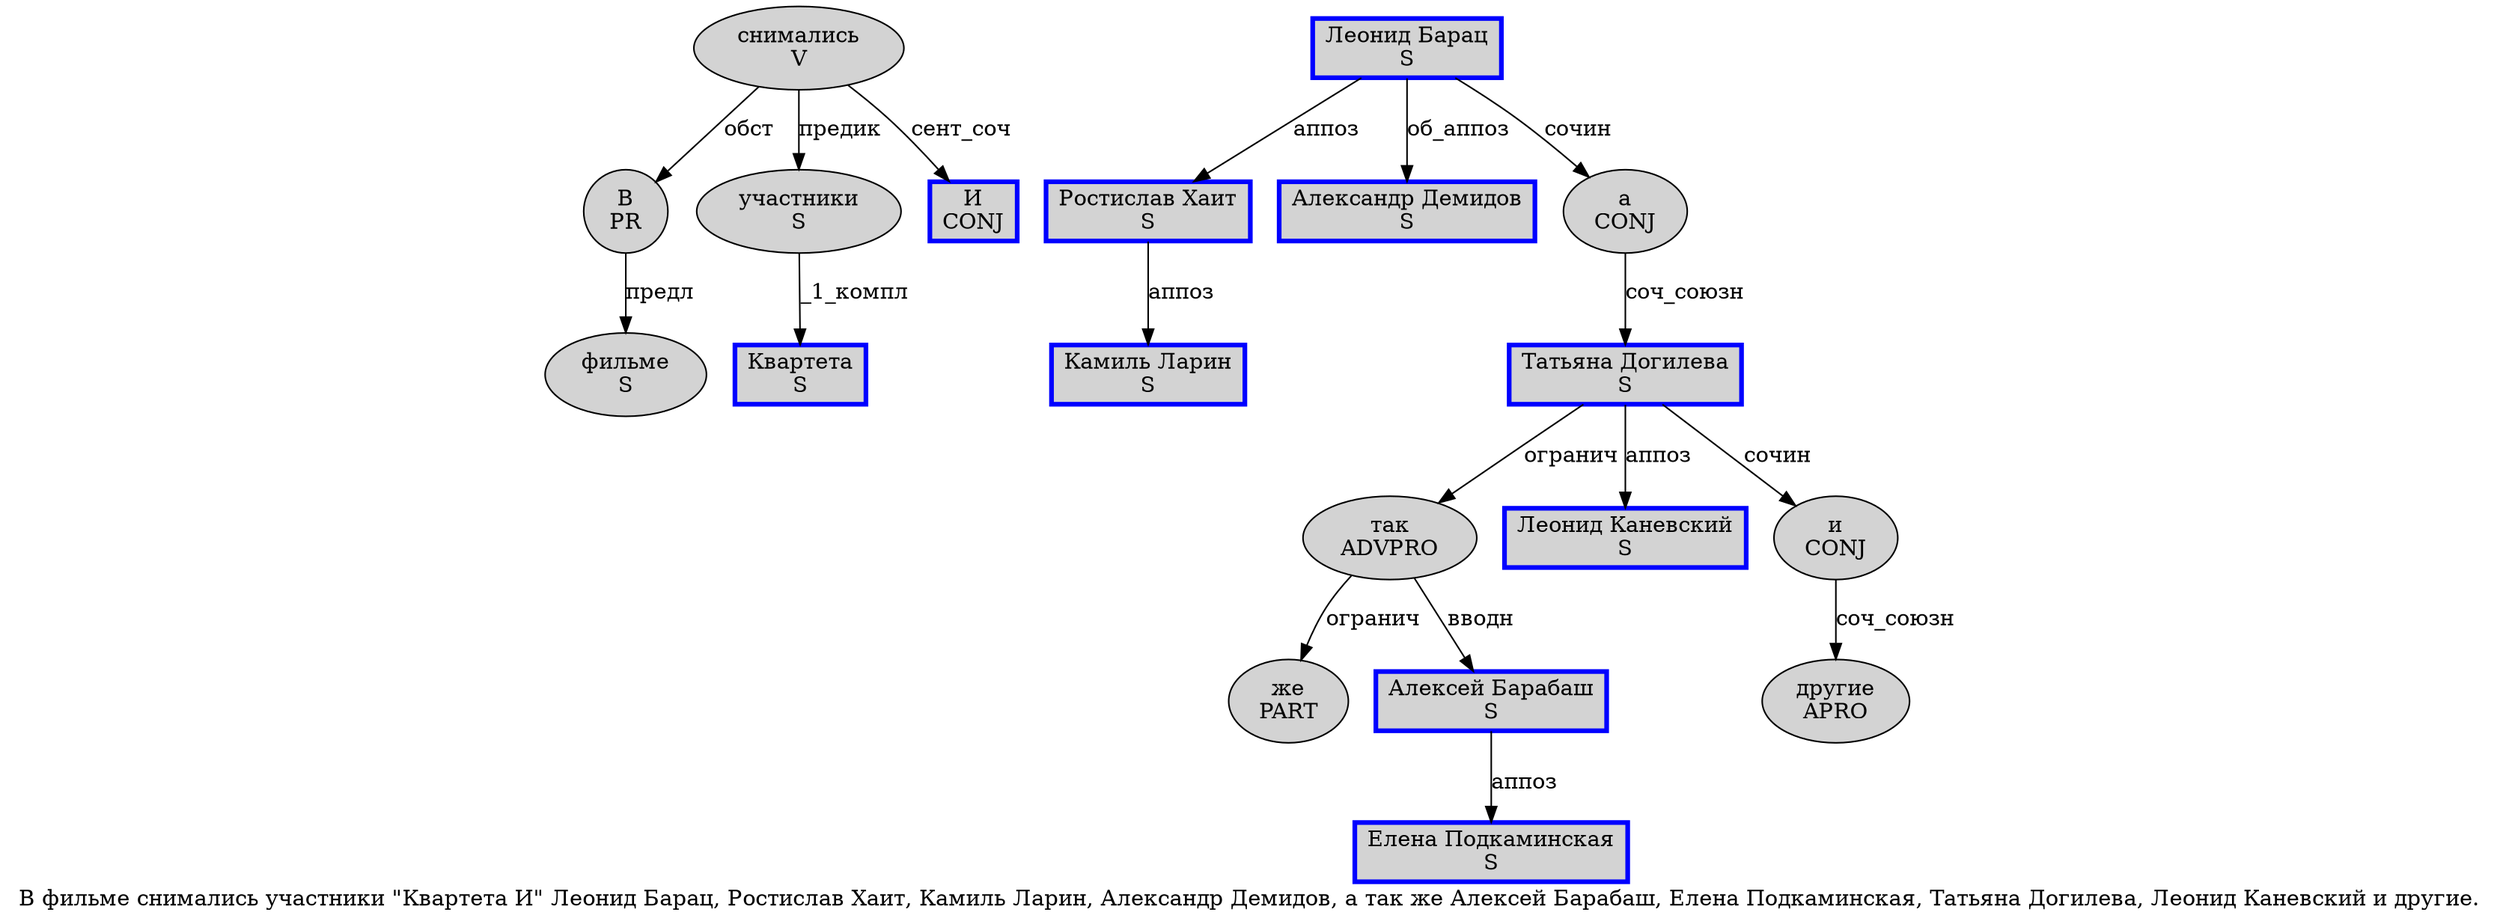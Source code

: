 digraph SENTENCE_1647 {
	graph [label="В фильме снимались участники \"Квартета И\" Леонид Барац, Ростислав Хаит, Камиль Ларин, Александр Демидов, а так же Алексей Барабаш, Елена Подкаминская, Татьяна Догилева, Леонид Каневский и другие."]
	node [style=filled]
		0 [label="В
PR" color="" fillcolor=lightgray penwidth=1 shape=ellipse]
		1 [label="фильме
S" color="" fillcolor=lightgray penwidth=1 shape=ellipse]
		2 [label="снимались
V" color="" fillcolor=lightgray penwidth=1 shape=ellipse]
		3 [label="участники
S" color="" fillcolor=lightgray penwidth=1 shape=ellipse]
		5 [label="Квартета
S" color=blue fillcolor=lightgray penwidth=3 shape=box]
		6 [label="И
CONJ" color=blue fillcolor=lightgray penwidth=3 shape=box]
		8 [label="Леонид Барац
S" color=blue fillcolor=lightgray penwidth=3 shape=box]
		10 [label="Ростислав Хаит
S" color=blue fillcolor=lightgray penwidth=3 shape=box]
		12 [label="Камиль Ларин
S" color=blue fillcolor=lightgray penwidth=3 shape=box]
		14 [label="Александр Демидов
S" color=blue fillcolor=lightgray penwidth=3 shape=box]
		16 [label="а
CONJ" color="" fillcolor=lightgray penwidth=1 shape=ellipse]
		17 [label="так
ADVPRO" color="" fillcolor=lightgray penwidth=1 shape=ellipse]
		18 [label="же
PART" color="" fillcolor=lightgray penwidth=1 shape=ellipse]
		19 [label="Алексей Барабаш
S" color=blue fillcolor=lightgray penwidth=3 shape=box]
		21 [label="Елена Подкаминская
S" color=blue fillcolor=lightgray penwidth=3 shape=box]
		23 [label="Татьяна Догилева
S" color=blue fillcolor=lightgray penwidth=3 shape=box]
		25 [label="Леонид Каневский
S" color=blue fillcolor=lightgray penwidth=3 shape=box]
		26 [label="и
CONJ" color="" fillcolor=lightgray penwidth=1 shape=ellipse]
		27 [label="другие
APRO" color="" fillcolor=lightgray penwidth=1 shape=ellipse]
			26 -> 27 [label="соч_союзн"]
			8 -> 10 [label="аппоз"]
			8 -> 14 [label="об_аппоз"]
			8 -> 16 [label="сочин"]
			3 -> 5 [label="_1_компл"]
			16 -> 23 [label="соч_союзн"]
			17 -> 18 [label="огранич"]
			17 -> 19 [label="вводн"]
			2 -> 0 [label="обст"]
			2 -> 3 [label="предик"]
			2 -> 6 [label="сент_соч"]
			0 -> 1 [label="предл"]
			19 -> 21 [label="аппоз"]
			10 -> 12 [label="аппоз"]
			23 -> 17 [label="огранич"]
			23 -> 25 [label="аппоз"]
			23 -> 26 [label="сочин"]
}